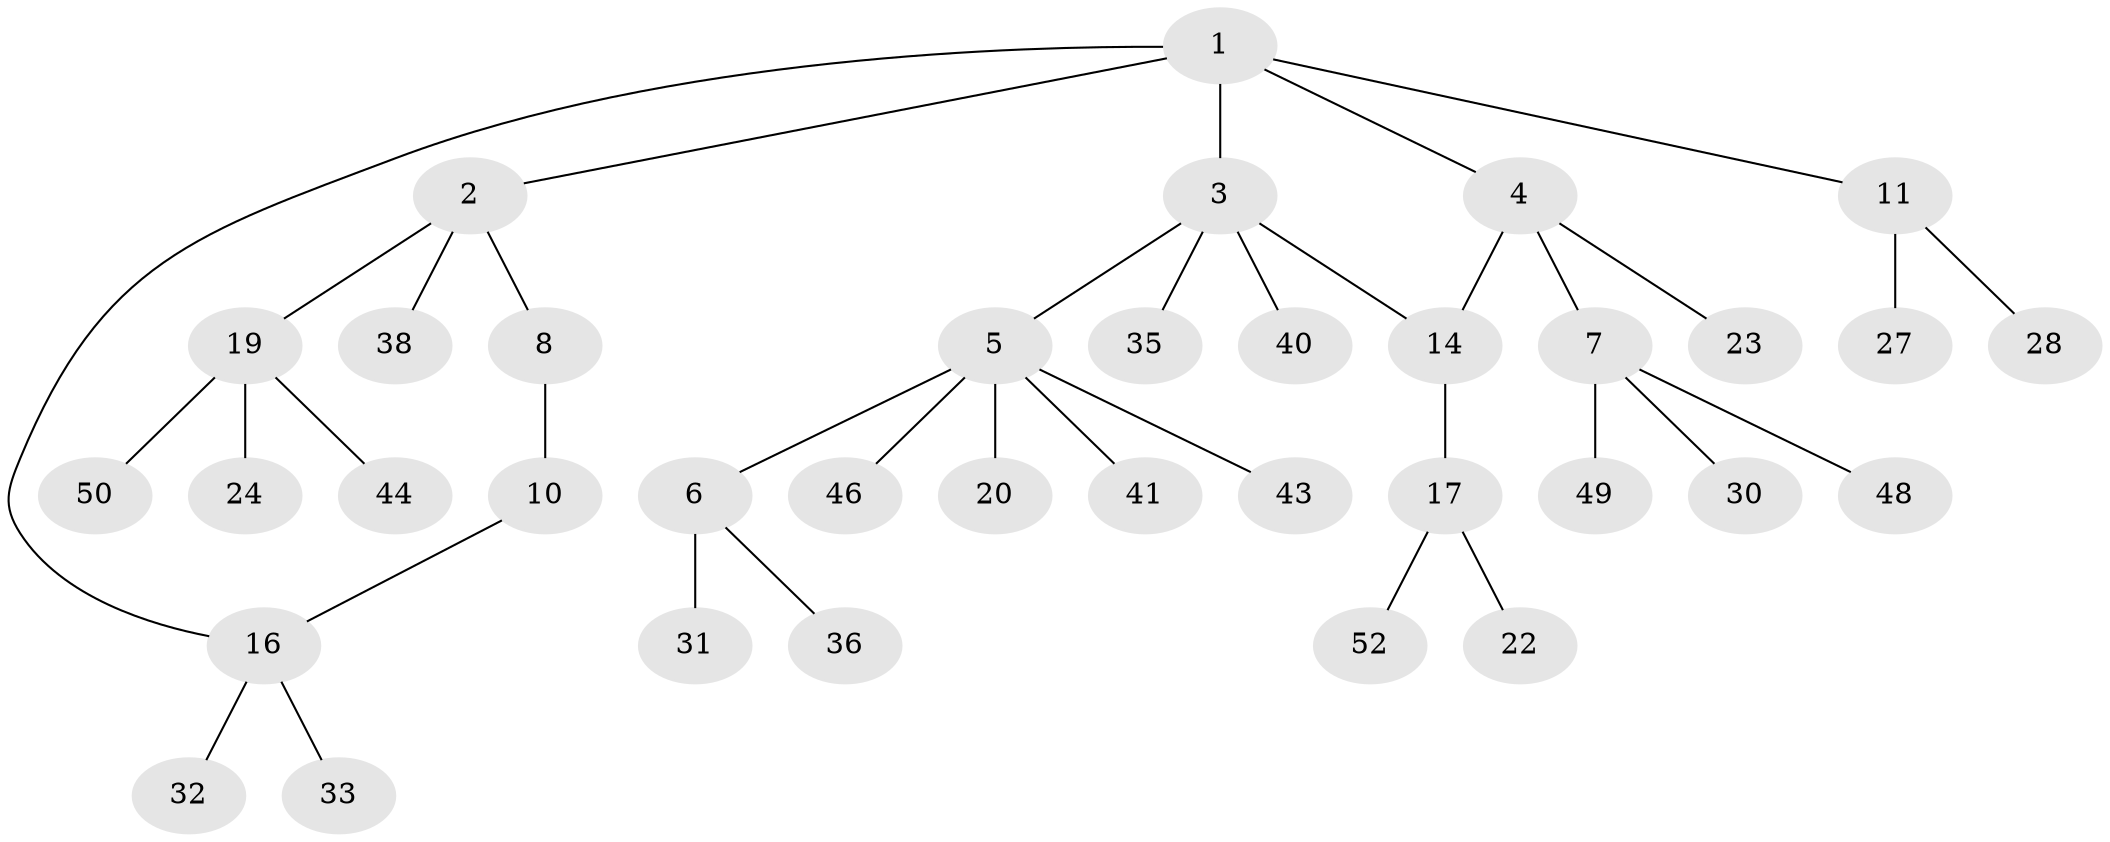 // original degree distribution, {6: 0.038461538461538464, 3: 0.07692307692307693, 5: 0.038461538461538464, 4: 0.1346153846153846, 2: 0.1346153846153846, 1: 0.5769230769230769}
// Generated by graph-tools (version 1.1) at 2025/10/02/27/25 16:10:55]
// undirected, 36 vertices, 37 edges
graph export_dot {
graph [start="1"]
  node [color=gray90,style=filled];
  1 [super="+39"];
  2 [super="+15"];
  3 [super="+13"];
  4 [super="+12"];
  5 [super="+9"];
  6 [super="+21"];
  7 [super="+25"];
  8 [super="+26"];
  10;
  11 [super="+51"];
  14 [super="+34"];
  16 [super="+29"];
  17 [super="+18"];
  19 [super="+37"];
  20;
  22;
  23;
  24;
  27;
  28;
  30;
  31;
  32 [super="+45"];
  33 [super="+42"];
  35;
  36;
  38;
  40;
  41;
  43;
  44 [super="+47"];
  46;
  48;
  49;
  50;
  52;
  1 -- 2;
  1 -- 3;
  1 -- 4;
  1 -- 11;
  1 -- 16;
  2 -- 8;
  2 -- 19;
  2 -- 38;
  3 -- 5;
  3 -- 14;
  3 -- 35;
  3 -- 40;
  4 -- 7;
  4 -- 23;
  4 -- 14;
  5 -- 6;
  5 -- 43;
  5 -- 41;
  5 -- 20;
  5 -- 46;
  6 -- 31;
  6 -- 36;
  7 -- 48;
  7 -- 49;
  7 -- 30;
  8 -- 10;
  10 -- 16;
  11 -- 27;
  11 -- 28;
  14 -- 17;
  16 -- 32;
  16 -- 33;
  17 -- 22;
  17 -- 52;
  19 -- 24;
  19 -- 44;
  19 -- 50;
}
